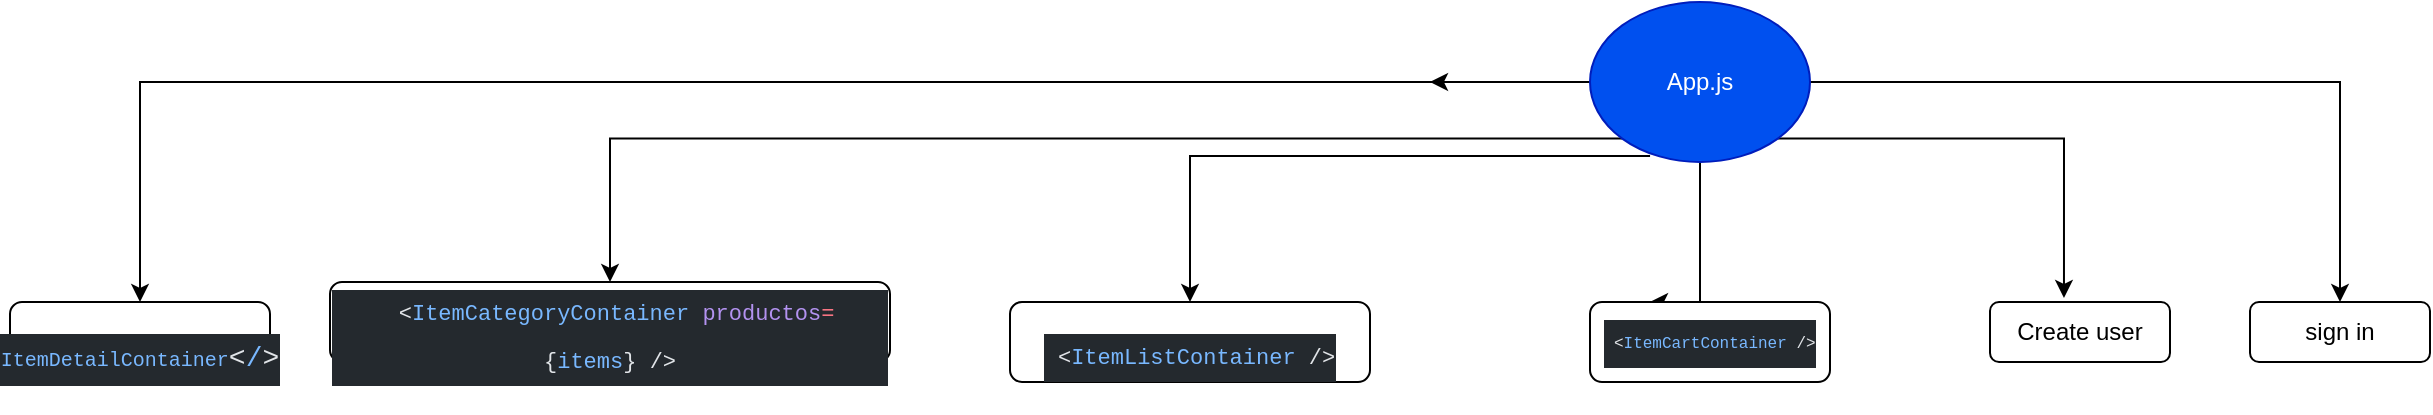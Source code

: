 <mxfile>
    <diagram id="GGzPRCeczOjjn3pMSblP" name="Page-1">
        <mxGraphModel dx="1650" dy="790" grid="1" gridSize="10" guides="1" tooltips="1" connect="1" arrows="1" fold="1" page="1" pageScale="1" pageWidth="850" pageHeight="1100" math="0" shadow="0">
            <root>
                <mxCell id="0"/>
                <mxCell id="1" parent="0"/>
                <mxCell id="10" style="edgeStyle=orthogonalEdgeStyle;rounded=0;orthogonalLoop=1;jettySize=auto;html=1;entryX=0.5;entryY=0;entryDx=0;entryDy=0;" parent="1" source="2" target="3" edge="1">
                    <mxGeometry relative="1" as="geometry"/>
                </mxCell>
                <mxCell id="12" value="" style="edgeStyle=orthogonalEdgeStyle;rounded=0;orthogonalLoop=1;jettySize=auto;html=1;" parent="1" source="2" edge="1">
                    <mxGeometry relative="1" as="geometry">
                        <mxPoint x="-130" y="80" as="targetPoint"/>
                    </mxGeometry>
                </mxCell>
                <mxCell id="14" value="" style="edgeStyle=orthogonalEdgeStyle;rounded=0;orthogonalLoop=1;jettySize=auto;html=1;entryX=0.25;entryY=0;entryDx=0;entryDy=0;" parent="1" source="2" target="7" edge="1">
                    <mxGeometry relative="1" as="geometry">
                        <Array as="points">
                            <mxPoint x="5" y="190"/>
                        </Array>
                    </mxGeometry>
                </mxCell>
                <mxCell id="17" style="edgeStyle=orthogonalEdgeStyle;rounded=0;orthogonalLoop=1;jettySize=auto;html=1;exitX=1;exitY=0;exitDx=0;exitDy=0;" parent="1" source="2" target="5" edge="1">
                    <mxGeometry relative="1" as="geometry"/>
                </mxCell>
                <mxCell id="18" style="edgeStyle=orthogonalEdgeStyle;rounded=0;orthogonalLoop=1;jettySize=auto;html=1;exitX=0.727;exitY=0.038;exitDx=0;exitDy=0;entryX=0.5;entryY=0;entryDx=0;entryDy=0;exitPerimeter=0;" parent="1" source="2" target="6" edge="1">
                    <mxGeometry relative="1" as="geometry"/>
                </mxCell>
                <mxCell id="19" style="edgeStyle=orthogonalEdgeStyle;rounded=0;orthogonalLoop=1;jettySize=auto;html=1;exitX=0;exitY=0;exitDx=0;exitDy=0;entryX=0.411;entryY=-0.067;entryDx=0;entryDy=0;entryPerimeter=0;" parent="1" source="2" target="8" edge="1">
                    <mxGeometry relative="1" as="geometry"/>
                </mxCell>
                <mxCell id="20" style="edgeStyle=orthogonalEdgeStyle;rounded=0;orthogonalLoop=1;jettySize=auto;html=1;exitX=0;exitY=0.5;exitDx=0;exitDy=0;entryX=0.5;entryY=0;entryDx=0;entryDy=0;" parent="1" source="2" target="9" edge="1">
                    <mxGeometry relative="1" as="geometry"/>
                </mxCell>
                <mxCell id="2" value="App.js" style="ellipse;whiteSpace=wrap;html=1;fillColor=#0050ef;strokeColor=#001DBC;fontColor=#ffffff;direction=west;" parent="1" vertex="1">
                    <mxGeometry x="-50" y="40" width="110" height="80" as="geometry"/>
                </mxCell>
                <mxCell id="3" value="&lt;font style=&quot;font-size: 14px&quot;&gt;&lt;br&gt;&lt;/font&gt;&lt;div style=&quot;color: rgb(225 , 228 , 232) ; background-color: rgb(36 , 41 , 46) ; font-family: &amp;#34;consolas&amp;#34; , &amp;#34;courier new&amp;#34; , monospace ; font-weight: normal ; line-height: 24px&quot;&gt;&lt;div&gt;&lt;font&gt;&lt;span style=&quot;color: rgb(121 , 184 , 255)&quot;&gt;&lt;font style=&quot;font-size: 10px&quot;&gt;ItemDetailContainer&lt;/font&gt;&lt;/span&gt;&lt;span style=&quot;font-size: 14px ; color: rgb(225 , 228 , 232)&quot;&gt;&amp;lt;&lt;/span&gt;&lt;span style=&quot;font-size: 14px ; color: rgb(121 , 184 , 255)&quot;&gt;/&lt;/span&gt;&lt;span style=&quot;font-size: 14px ; color: rgb(225 , 228 , 232)&quot;&gt;&amp;gt;&lt;/span&gt;&lt;/font&gt;&lt;/div&gt;&lt;/div&gt;" style="rounded=1;whiteSpace=wrap;html=1;" parent="1" vertex="1">
                    <mxGeometry x="-840" y="190" width="130" height="40" as="geometry"/>
                </mxCell>
                <mxCell id="5" value="&lt;font style=&quot;font-size: 11px&quot;&gt;&lt;br&gt;&lt;br&gt;&lt;/font&gt;&lt;div style=&quot;color: rgb(225 , 228 , 232) ; background-color: rgb(36 , 41 , 46) ; font-family: &amp;#34;consolas&amp;#34; , &amp;#34;courier new&amp;#34; , monospace ; font-weight: normal ; line-height: 24px ; font-size: 11px&quot;&gt;&lt;div&gt;&lt;font style=&quot;font-size: 11px&quot;&gt;&lt;span style=&quot;color: #e1e4e8&quot;&gt;&amp;nbsp;&amp;lt;&lt;/span&gt;&lt;span style=&quot;color: #79b8ff&quot;&gt;ItemCategoryContainer&lt;/span&gt;&lt;span style=&quot;color: #e1e4e8&quot;&gt;&amp;nbsp;&lt;/span&gt;&lt;span style=&quot;color: #b392f0&quot;&gt;productos&lt;/span&gt;&lt;span style=&quot;color: #f97583&quot;&gt;=&lt;/span&gt;&lt;span style=&quot;color: #e1e4e8&quot;&gt;{&lt;/span&gt;&lt;span style=&quot;color: #79b8ff&quot;&gt;items&lt;/span&gt;&lt;span style=&quot;color: #e1e4e8&quot;&gt;}&amp;nbsp;&lt;/span&gt;&lt;span style=&quot;color: #e1e4e8&quot;&gt;/&amp;gt;&lt;/span&gt;&lt;/font&gt;&lt;/div&gt;&lt;/div&gt;&lt;font style=&quot;font-size: 11px&quot;&gt;&lt;br&gt;&lt;/font&gt;" style="rounded=1;whiteSpace=wrap;html=1;" parent="1" vertex="1">
                    <mxGeometry x="-680" y="180" width="280" height="40" as="geometry"/>
                </mxCell>
                <mxCell id="6" value="&lt;br&gt;&lt;br&gt;&lt;div style=&quot;color: rgb(225 , 228 , 232) ; background-color: rgb(36 , 41 , 46) ; font-family: &amp;#34;consolas&amp;#34; , &amp;#34;courier new&amp;#34; , monospace ; font-weight: normal ; line-height: 24px ; font-size: 11px&quot;&gt;&lt;div&gt;&lt;span style=&quot;color: #e1e4e8&quot;&gt;&amp;nbsp;&amp;lt;&lt;/span&gt;&lt;span style=&quot;color: #79b8ff&quot;&gt;ItemListContainer&lt;/span&gt;&lt;span style=&quot;color: #e1e4e8&quot;&gt;&amp;nbsp;&lt;/span&gt;&lt;span style=&quot;color: #e1e4e8&quot;&gt;/&amp;gt;&lt;/span&gt;&lt;/div&gt;&lt;/div&gt;&lt;br&gt;" style="rounded=1;whiteSpace=wrap;html=1;" parent="1" vertex="1">
                    <mxGeometry x="-340" y="190" width="180" height="40" as="geometry"/>
                </mxCell>
                <mxCell id="7" value="&lt;div style=&quot;color: rgb(225 , 228 , 232) ; background-color: rgb(36 , 41 , 46) ; font-family: &amp;#34;consolas&amp;#34; , &amp;#34;courier new&amp;#34; , monospace ; line-height: 24px ; font-size: 8px&quot;&gt;&amp;nbsp;&amp;lt;&lt;span style=&quot;color: #79b8ff&quot;&gt;ItemCartContainer&lt;/span&gt;&amp;nbsp;/&amp;gt;&lt;/div&gt;" style="rounded=1;whiteSpace=wrap;html=1;" parent="1" vertex="1">
                    <mxGeometry x="-50" y="190" width="120" height="40" as="geometry"/>
                </mxCell>
                <mxCell id="8" value="Create user" style="rounded=1;whiteSpace=wrap;html=1;" parent="1" vertex="1">
                    <mxGeometry x="150" y="190" width="90" height="30" as="geometry"/>
                </mxCell>
                <mxCell id="9" value="sign in" style="rounded=1;whiteSpace=wrap;html=1;" parent="1" vertex="1">
                    <mxGeometry x="280" y="190" width="90" height="30" as="geometry"/>
                </mxCell>
            </root>
        </mxGraphModel>
    </diagram>
</mxfile>